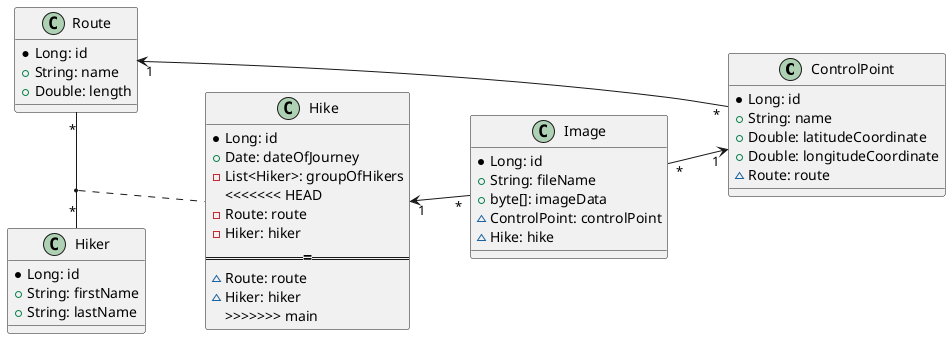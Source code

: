 @startuml
left to right direction
class ControlPoint {
    * Long: id
    + String: name
    + Double: latitudeCoordinate
    + Double: longitudeCoordinate
    ~ Route: route
}

class Route {
    * Long: id
    + String: name
    + Double: length
}

class Hike {
    * Long: id
    + Date: dateOfJourney
    - List<Hiker>: groupOfHikers
<<<<<<< HEAD
    - Route: route
    - Hiker: hiker
=======
    ~ Route: route
    ~ Hiker: hiker
>>>>>>> main
}

class Hiker {
    * Long: id
    + String: firstName
    + String: lastName
}

class Image {
    * Long: id
    + String: fileName
    + byte[]: imageData
    ~ ControlPoint: controlPoint
    ~ Hike: hike
}

Image "*" --> "1" ControlPoint

ControlPoint "*" --> "1" Route

Route "*" - "*" Hiker
(Route, Hiker) .. Hike


Hike "1" <-- "*" Image
@enduml
